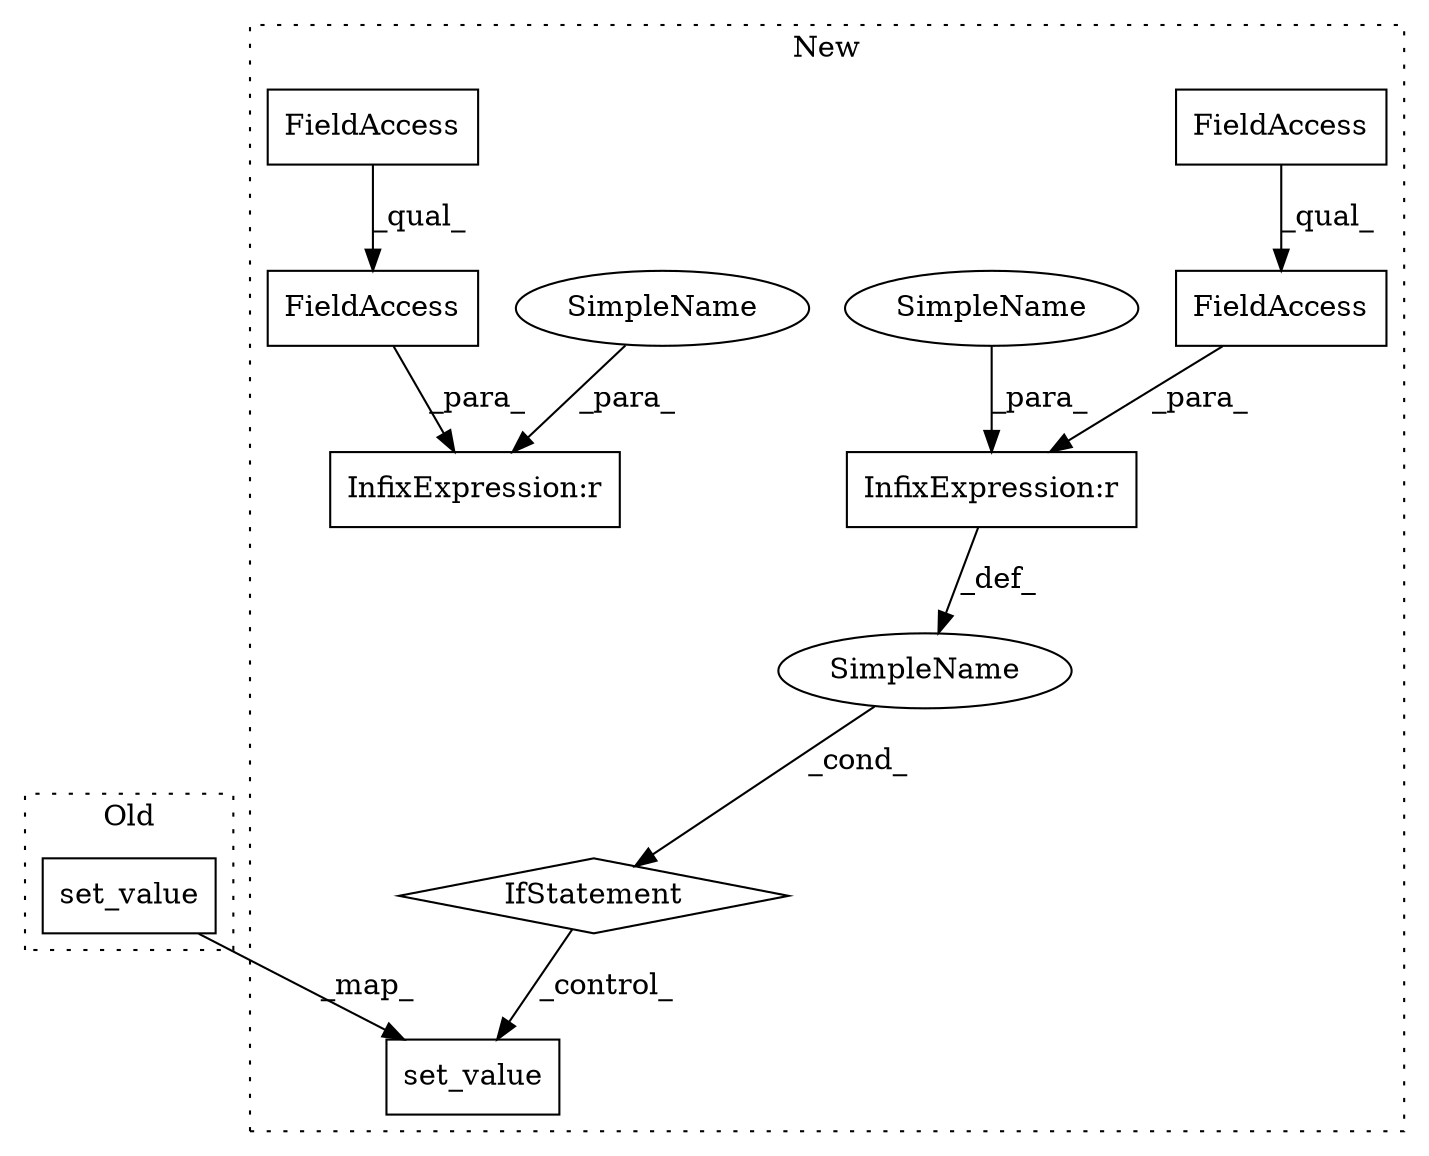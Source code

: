 digraph G {
subgraph cluster0 {
1 [label="set_value" a="32" s="2845,2877" l="10,1" shape="box"];
label = "Old";
style="dotted";
}
subgraph cluster1 {
2 [label="set_value" a="32" s="2954,2986" l="10,1" shape="box"];
3 [label="IfStatement" a="25" s="2859,2918" l="4,2" shape="diamond"];
4 [label="SimpleName" a="42" s="" l="" shape="ellipse"];
5 [label="InfixExpression:r" a="27" s="2892" l="4" shape="box"];
6 [label="FieldAccess" a="22" s="2863" l="29" shape="box"];
7 [label="FieldAccess" a="22" s="2863" l="23" shape="box"];
8 [label="InfixExpression:r" a="27" s="3189" l="4" shape="box"];
9 [label="FieldAccess" a="22" s="3161" l="28" shape="box"];
10 [label="FieldAccess" a="22" s="3161" l="22" shape="box"];
11 [label="SimpleName" a="42" s="2896" l="22" shape="ellipse"];
12 [label="SimpleName" a="42" s="3193" l="22" shape="ellipse"];
label = "New";
style="dotted";
}
1 -> 2 [label="_map_"];
3 -> 2 [label="_control_"];
4 -> 3 [label="_cond_"];
5 -> 4 [label="_def_"];
6 -> 5 [label="_para_"];
7 -> 6 [label="_qual_"];
9 -> 8 [label="_para_"];
10 -> 9 [label="_qual_"];
11 -> 5 [label="_para_"];
12 -> 8 [label="_para_"];
}